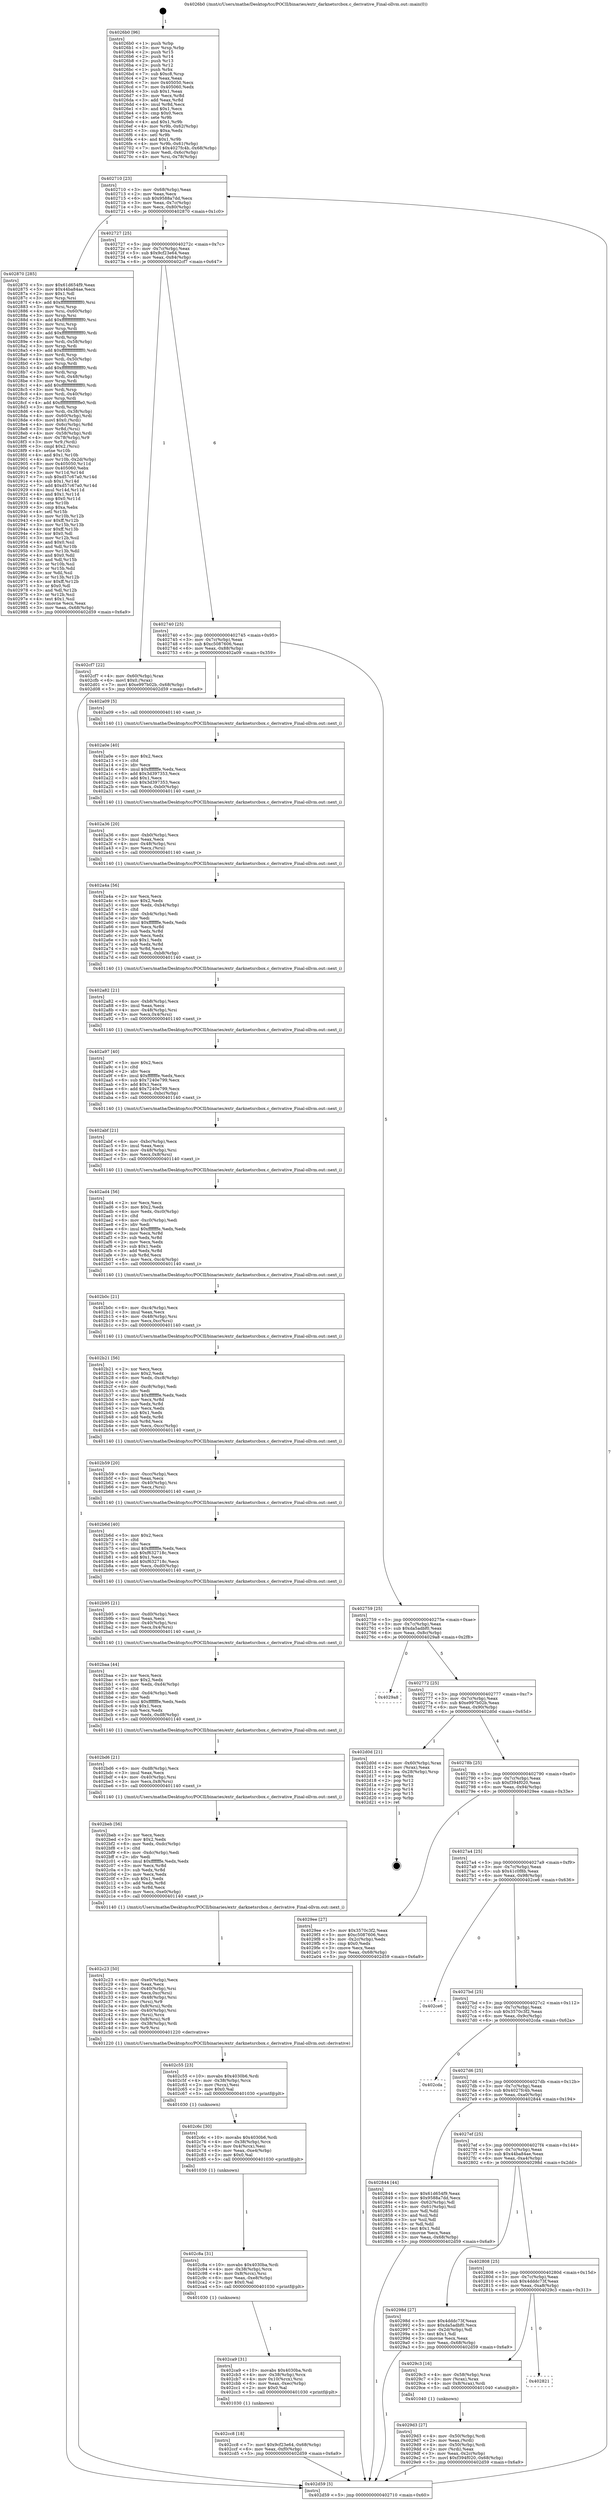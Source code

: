 digraph "0x4026b0" {
  label = "0x4026b0 (/mnt/c/Users/mathe/Desktop/tcc/POCII/binaries/extr_darknetsrcbox.c_derivative_Final-ollvm.out::main(0))"
  labelloc = "t"
  node[shape=record]

  Entry [label="",width=0.3,height=0.3,shape=circle,fillcolor=black,style=filled]
  "0x402710" [label="{
     0x402710 [23]\l
     | [instrs]\l
     &nbsp;&nbsp;0x402710 \<+3\>: mov -0x68(%rbp),%eax\l
     &nbsp;&nbsp;0x402713 \<+2\>: mov %eax,%ecx\l
     &nbsp;&nbsp;0x402715 \<+6\>: sub $0x9588a7dd,%ecx\l
     &nbsp;&nbsp;0x40271b \<+3\>: mov %eax,-0x7c(%rbp)\l
     &nbsp;&nbsp;0x40271e \<+3\>: mov %ecx,-0x80(%rbp)\l
     &nbsp;&nbsp;0x402721 \<+6\>: je 0000000000402870 \<main+0x1c0\>\l
  }"]
  "0x402870" [label="{
     0x402870 [285]\l
     | [instrs]\l
     &nbsp;&nbsp;0x402870 \<+5\>: mov $0x61d654f9,%eax\l
     &nbsp;&nbsp;0x402875 \<+5\>: mov $0x44ba84ae,%ecx\l
     &nbsp;&nbsp;0x40287a \<+2\>: mov $0x1,%dl\l
     &nbsp;&nbsp;0x40287c \<+3\>: mov %rsp,%rsi\l
     &nbsp;&nbsp;0x40287f \<+4\>: add $0xfffffffffffffff0,%rsi\l
     &nbsp;&nbsp;0x402883 \<+3\>: mov %rsi,%rsp\l
     &nbsp;&nbsp;0x402886 \<+4\>: mov %rsi,-0x60(%rbp)\l
     &nbsp;&nbsp;0x40288a \<+3\>: mov %rsp,%rsi\l
     &nbsp;&nbsp;0x40288d \<+4\>: add $0xfffffffffffffff0,%rsi\l
     &nbsp;&nbsp;0x402891 \<+3\>: mov %rsi,%rsp\l
     &nbsp;&nbsp;0x402894 \<+3\>: mov %rsp,%rdi\l
     &nbsp;&nbsp;0x402897 \<+4\>: add $0xfffffffffffffff0,%rdi\l
     &nbsp;&nbsp;0x40289b \<+3\>: mov %rdi,%rsp\l
     &nbsp;&nbsp;0x40289e \<+4\>: mov %rdi,-0x58(%rbp)\l
     &nbsp;&nbsp;0x4028a2 \<+3\>: mov %rsp,%rdi\l
     &nbsp;&nbsp;0x4028a5 \<+4\>: add $0xfffffffffffffff0,%rdi\l
     &nbsp;&nbsp;0x4028a9 \<+3\>: mov %rdi,%rsp\l
     &nbsp;&nbsp;0x4028ac \<+4\>: mov %rdi,-0x50(%rbp)\l
     &nbsp;&nbsp;0x4028b0 \<+3\>: mov %rsp,%rdi\l
     &nbsp;&nbsp;0x4028b3 \<+4\>: add $0xfffffffffffffff0,%rdi\l
     &nbsp;&nbsp;0x4028b7 \<+3\>: mov %rdi,%rsp\l
     &nbsp;&nbsp;0x4028ba \<+4\>: mov %rdi,-0x48(%rbp)\l
     &nbsp;&nbsp;0x4028be \<+3\>: mov %rsp,%rdi\l
     &nbsp;&nbsp;0x4028c1 \<+4\>: add $0xfffffffffffffff0,%rdi\l
     &nbsp;&nbsp;0x4028c5 \<+3\>: mov %rdi,%rsp\l
     &nbsp;&nbsp;0x4028c8 \<+4\>: mov %rdi,-0x40(%rbp)\l
     &nbsp;&nbsp;0x4028cc \<+3\>: mov %rsp,%rdi\l
     &nbsp;&nbsp;0x4028cf \<+4\>: add $0xffffffffffffffe0,%rdi\l
     &nbsp;&nbsp;0x4028d3 \<+3\>: mov %rdi,%rsp\l
     &nbsp;&nbsp;0x4028d6 \<+4\>: mov %rdi,-0x38(%rbp)\l
     &nbsp;&nbsp;0x4028da \<+4\>: mov -0x60(%rbp),%rdi\l
     &nbsp;&nbsp;0x4028de \<+6\>: movl $0x0,(%rdi)\l
     &nbsp;&nbsp;0x4028e4 \<+4\>: mov -0x6c(%rbp),%r8d\l
     &nbsp;&nbsp;0x4028e8 \<+3\>: mov %r8d,(%rsi)\l
     &nbsp;&nbsp;0x4028eb \<+4\>: mov -0x58(%rbp),%rdi\l
     &nbsp;&nbsp;0x4028ef \<+4\>: mov -0x78(%rbp),%r9\l
     &nbsp;&nbsp;0x4028f3 \<+3\>: mov %r9,(%rdi)\l
     &nbsp;&nbsp;0x4028f6 \<+3\>: cmpl $0x2,(%rsi)\l
     &nbsp;&nbsp;0x4028f9 \<+4\>: setne %r10b\l
     &nbsp;&nbsp;0x4028fd \<+4\>: and $0x1,%r10b\l
     &nbsp;&nbsp;0x402901 \<+4\>: mov %r10b,-0x2d(%rbp)\l
     &nbsp;&nbsp;0x402905 \<+8\>: mov 0x405050,%r11d\l
     &nbsp;&nbsp;0x40290d \<+7\>: mov 0x405060,%ebx\l
     &nbsp;&nbsp;0x402914 \<+3\>: mov %r11d,%r14d\l
     &nbsp;&nbsp;0x402917 \<+7\>: sub $0xd57c67a0,%r14d\l
     &nbsp;&nbsp;0x40291e \<+4\>: sub $0x1,%r14d\l
     &nbsp;&nbsp;0x402922 \<+7\>: add $0xd57c67a0,%r14d\l
     &nbsp;&nbsp;0x402929 \<+4\>: imul %r14d,%r11d\l
     &nbsp;&nbsp;0x40292d \<+4\>: and $0x1,%r11d\l
     &nbsp;&nbsp;0x402931 \<+4\>: cmp $0x0,%r11d\l
     &nbsp;&nbsp;0x402935 \<+4\>: sete %r10b\l
     &nbsp;&nbsp;0x402939 \<+3\>: cmp $0xa,%ebx\l
     &nbsp;&nbsp;0x40293c \<+4\>: setl %r15b\l
     &nbsp;&nbsp;0x402940 \<+3\>: mov %r10b,%r12b\l
     &nbsp;&nbsp;0x402943 \<+4\>: xor $0xff,%r12b\l
     &nbsp;&nbsp;0x402947 \<+3\>: mov %r15b,%r13b\l
     &nbsp;&nbsp;0x40294a \<+4\>: xor $0xff,%r13b\l
     &nbsp;&nbsp;0x40294e \<+3\>: xor $0x0,%dl\l
     &nbsp;&nbsp;0x402951 \<+3\>: mov %r12b,%sil\l
     &nbsp;&nbsp;0x402954 \<+4\>: and $0x0,%sil\l
     &nbsp;&nbsp;0x402958 \<+3\>: and %dl,%r10b\l
     &nbsp;&nbsp;0x40295b \<+3\>: mov %r13b,%dil\l
     &nbsp;&nbsp;0x40295e \<+4\>: and $0x0,%dil\l
     &nbsp;&nbsp;0x402962 \<+3\>: and %dl,%r15b\l
     &nbsp;&nbsp;0x402965 \<+3\>: or %r10b,%sil\l
     &nbsp;&nbsp;0x402968 \<+3\>: or %r15b,%dil\l
     &nbsp;&nbsp;0x40296b \<+3\>: xor %dil,%sil\l
     &nbsp;&nbsp;0x40296e \<+3\>: or %r13b,%r12b\l
     &nbsp;&nbsp;0x402971 \<+4\>: xor $0xff,%r12b\l
     &nbsp;&nbsp;0x402975 \<+3\>: or $0x0,%dl\l
     &nbsp;&nbsp;0x402978 \<+3\>: and %dl,%r12b\l
     &nbsp;&nbsp;0x40297b \<+3\>: or %r12b,%sil\l
     &nbsp;&nbsp;0x40297e \<+4\>: test $0x1,%sil\l
     &nbsp;&nbsp;0x402982 \<+3\>: cmovne %ecx,%eax\l
     &nbsp;&nbsp;0x402985 \<+3\>: mov %eax,-0x68(%rbp)\l
     &nbsp;&nbsp;0x402988 \<+5\>: jmp 0000000000402d59 \<main+0x6a9\>\l
  }"]
  "0x402727" [label="{
     0x402727 [25]\l
     | [instrs]\l
     &nbsp;&nbsp;0x402727 \<+5\>: jmp 000000000040272c \<main+0x7c\>\l
     &nbsp;&nbsp;0x40272c \<+3\>: mov -0x7c(%rbp),%eax\l
     &nbsp;&nbsp;0x40272f \<+5\>: sub $0x9cf23e64,%eax\l
     &nbsp;&nbsp;0x402734 \<+6\>: mov %eax,-0x84(%rbp)\l
     &nbsp;&nbsp;0x40273a \<+6\>: je 0000000000402cf7 \<main+0x647\>\l
  }"]
  Exit [label="",width=0.3,height=0.3,shape=circle,fillcolor=black,style=filled,peripheries=2]
  "0x402cf7" [label="{
     0x402cf7 [22]\l
     | [instrs]\l
     &nbsp;&nbsp;0x402cf7 \<+4\>: mov -0x60(%rbp),%rax\l
     &nbsp;&nbsp;0x402cfb \<+6\>: movl $0x0,(%rax)\l
     &nbsp;&nbsp;0x402d01 \<+7\>: movl $0xe997b02b,-0x68(%rbp)\l
     &nbsp;&nbsp;0x402d08 \<+5\>: jmp 0000000000402d59 \<main+0x6a9\>\l
  }"]
  "0x402740" [label="{
     0x402740 [25]\l
     | [instrs]\l
     &nbsp;&nbsp;0x402740 \<+5\>: jmp 0000000000402745 \<main+0x95\>\l
     &nbsp;&nbsp;0x402745 \<+3\>: mov -0x7c(%rbp),%eax\l
     &nbsp;&nbsp;0x402748 \<+5\>: sub $0xc5087606,%eax\l
     &nbsp;&nbsp;0x40274d \<+6\>: mov %eax,-0x88(%rbp)\l
     &nbsp;&nbsp;0x402753 \<+6\>: je 0000000000402a09 \<main+0x359\>\l
  }"]
  "0x402cc8" [label="{
     0x402cc8 [18]\l
     | [instrs]\l
     &nbsp;&nbsp;0x402cc8 \<+7\>: movl $0x9cf23e64,-0x68(%rbp)\l
     &nbsp;&nbsp;0x402ccf \<+6\>: mov %eax,-0xf0(%rbp)\l
     &nbsp;&nbsp;0x402cd5 \<+5\>: jmp 0000000000402d59 \<main+0x6a9\>\l
  }"]
  "0x402a09" [label="{
     0x402a09 [5]\l
     | [instrs]\l
     &nbsp;&nbsp;0x402a09 \<+5\>: call 0000000000401140 \<next_i\>\l
     | [calls]\l
     &nbsp;&nbsp;0x401140 \{1\} (/mnt/c/Users/mathe/Desktop/tcc/POCII/binaries/extr_darknetsrcbox.c_derivative_Final-ollvm.out::next_i)\l
  }"]
  "0x402759" [label="{
     0x402759 [25]\l
     | [instrs]\l
     &nbsp;&nbsp;0x402759 \<+5\>: jmp 000000000040275e \<main+0xae\>\l
     &nbsp;&nbsp;0x40275e \<+3\>: mov -0x7c(%rbp),%eax\l
     &nbsp;&nbsp;0x402761 \<+5\>: sub $0xda5adbf0,%eax\l
     &nbsp;&nbsp;0x402766 \<+6\>: mov %eax,-0x8c(%rbp)\l
     &nbsp;&nbsp;0x40276c \<+6\>: je 00000000004029a8 \<main+0x2f8\>\l
  }"]
  "0x402ca9" [label="{
     0x402ca9 [31]\l
     | [instrs]\l
     &nbsp;&nbsp;0x402ca9 \<+10\>: movabs $0x4030ba,%rdi\l
     &nbsp;&nbsp;0x402cb3 \<+4\>: mov -0x38(%rbp),%rcx\l
     &nbsp;&nbsp;0x402cb7 \<+4\>: mov 0x10(%rcx),%rsi\l
     &nbsp;&nbsp;0x402cbb \<+6\>: mov %eax,-0xec(%rbp)\l
     &nbsp;&nbsp;0x402cc1 \<+2\>: mov $0x0,%al\l
     &nbsp;&nbsp;0x402cc3 \<+5\>: call 0000000000401030 \<printf@plt\>\l
     | [calls]\l
     &nbsp;&nbsp;0x401030 \{1\} (unknown)\l
  }"]
  "0x4029a8" [label="{
     0x4029a8\l
  }", style=dashed]
  "0x402772" [label="{
     0x402772 [25]\l
     | [instrs]\l
     &nbsp;&nbsp;0x402772 \<+5\>: jmp 0000000000402777 \<main+0xc7\>\l
     &nbsp;&nbsp;0x402777 \<+3\>: mov -0x7c(%rbp),%eax\l
     &nbsp;&nbsp;0x40277a \<+5\>: sub $0xe997b02b,%eax\l
     &nbsp;&nbsp;0x40277f \<+6\>: mov %eax,-0x90(%rbp)\l
     &nbsp;&nbsp;0x402785 \<+6\>: je 0000000000402d0d \<main+0x65d\>\l
  }"]
  "0x402c8a" [label="{
     0x402c8a [31]\l
     | [instrs]\l
     &nbsp;&nbsp;0x402c8a \<+10\>: movabs $0x4030ba,%rdi\l
     &nbsp;&nbsp;0x402c94 \<+4\>: mov -0x38(%rbp),%rcx\l
     &nbsp;&nbsp;0x402c98 \<+4\>: mov 0x8(%rcx),%rsi\l
     &nbsp;&nbsp;0x402c9c \<+6\>: mov %eax,-0xe8(%rbp)\l
     &nbsp;&nbsp;0x402ca2 \<+2\>: mov $0x0,%al\l
     &nbsp;&nbsp;0x402ca4 \<+5\>: call 0000000000401030 \<printf@plt\>\l
     | [calls]\l
     &nbsp;&nbsp;0x401030 \{1\} (unknown)\l
  }"]
  "0x402d0d" [label="{
     0x402d0d [21]\l
     | [instrs]\l
     &nbsp;&nbsp;0x402d0d \<+4\>: mov -0x60(%rbp),%rax\l
     &nbsp;&nbsp;0x402d11 \<+2\>: mov (%rax),%eax\l
     &nbsp;&nbsp;0x402d13 \<+4\>: lea -0x28(%rbp),%rsp\l
     &nbsp;&nbsp;0x402d17 \<+1\>: pop %rbx\l
     &nbsp;&nbsp;0x402d18 \<+2\>: pop %r12\l
     &nbsp;&nbsp;0x402d1a \<+2\>: pop %r13\l
     &nbsp;&nbsp;0x402d1c \<+2\>: pop %r14\l
     &nbsp;&nbsp;0x402d1e \<+2\>: pop %r15\l
     &nbsp;&nbsp;0x402d20 \<+1\>: pop %rbp\l
     &nbsp;&nbsp;0x402d21 \<+1\>: ret\l
  }"]
  "0x40278b" [label="{
     0x40278b [25]\l
     | [instrs]\l
     &nbsp;&nbsp;0x40278b \<+5\>: jmp 0000000000402790 \<main+0xe0\>\l
     &nbsp;&nbsp;0x402790 \<+3\>: mov -0x7c(%rbp),%eax\l
     &nbsp;&nbsp;0x402793 \<+5\>: sub $0xf394f020,%eax\l
     &nbsp;&nbsp;0x402798 \<+6\>: mov %eax,-0x94(%rbp)\l
     &nbsp;&nbsp;0x40279e \<+6\>: je 00000000004029ee \<main+0x33e\>\l
  }"]
  "0x402c6c" [label="{
     0x402c6c [30]\l
     | [instrs]\l
     &nbsp;&nbsp;0x402c6c \<+10\>: movabs $0x4030b6,%rdi\l
     &nbsp;&nbsp;0x402c76 \<+4\>: mov -0x38(%rbp),%rcx\l
     &nbsp;&nbsp;0x402c7a \<+3\>: mov 0x4(%rcx),%esi\l
     &nbsp;&nbsp;0x402c7d \<+6\>: mov %eax,-0xe4(%rbp)\l
     &nbsp;&nbsp;0x402c83 \<+2\>: mov $0x0,%al\l
     &nbsp;&nbsp;0x402c85 \<+5\>: call 0000000000401030 \<printf@plt\>\l
     | [calls]\l
     &nbsp;&nbsp;0x401030 \{1\} (unknown)\l
  }"]
  "0x4029ee" [label="{
     0x4029ee [27]\l
     | [instrs]\l
     &nbsp;&nbsp;0x4029ee \<+5\>: mov $0x3570c3f2,%eax\l
     &nbsp;&nbsp;0x4029f3 \<+5\>: mov $0xc5087606,%ecx\l
     &nbsp;&nbsp;0x4029f8 \<+3\>: mov -0x2c(%rbp),%edx\l
     &nbsp;&nbsp;0x4029fb \<+3\>: cmp $0x0,%edx\l
     &nbsp;&nbsp;0x4029fe \<+3\>: cmove %ecx,%eax\l
     &nbsp;&nbsp;0x402a01 \<+3\>: mov %eax,-0x68(%rbp)\l
     &nbsp;&nbsp;0x402a04 \<+5\>: jmp 0000000000402d59 \<main+0x6a9\>\l
  }"]
  "0x4027a4" [label="{
     0x4027a4 [25]\l
     | [instrs]\l
     &nbsp;&nbsp;0x4027a4 \<+5\>: jmp 00000000004027a9 \<main+0xf9\>\l
     &nbsp;&nbsp;0x4027a9 \<+3\>: mov -0x7c(%rbp),%eax\l
     &nbsp;&nbsp;0x4027ac \<+5\>: sub $0x41c0f8b,%eax\l
     &nbsp;&nbsp;0x4027b1 \<+6\>: mov %eax,-0x98(%rbp)\l
     &nbsp;&nbsp;0x4027b7 \<+6\>: je 0000000000402ce6 \<main+0x636\>\l
  }"]
  "0x402c55" [label="{
     0x402c55 [23]\l
     | [instrs]\l
     &nbsp;&nbsp;0x402c55 \<+10\>: movabs $0x4030b6,%rdi\l
     &nbsp;&nbsp;0x402c5f \<+4\>: mov -0x38(%rbp),%rcx\l
     &nbsp;&nbsp;0x402c63 \<+2\>: mov (%rcx),%esi\l
     &nbsp;&nbsp;0x402c65 \<+2\>: mov $0x0,%al\l
     &nbsp;&nbsp;0x402c67 \<+5\>: call 0000000000401030 \<printf@plt\>\l
     | [calls]\l
     &nbsp;&nbsp;0x401030 \{1\} (unknown)\l
  }"]
  "0x402ce6" [label="{
     0x402ce6\l
  }", style=dashed]
  "0x4027bd" [label="{
     0x4027bd [25]\l
     | [instrs]\l
     &nbsp;&nbsp;0x4027bd \<+5\>: jmp 00000000004027c2 \<main+0x112\>\l
     &nbsp;&nbsp;0x4027c2 \<+3\>: mov -0x7c(%rbp),%eax\l
     &nbsp;&nbsp;0x4027c5 \<+5\>: sub $0x3570c3f2,%eax\l
     &nbsp;&nbsp;0x4027ca \<+6\>: mov %eax,-0x9c(%rbp)\l
     &nbsp;&nbsp;0x4027d0 \<+6\>: je 0000000000402cda \<main+0x62a\>\l
  }"]
  "0x402c23" [label="{
     0x402c23 [50]\l
     | [instrs]\l
     &nbsp;&nbsp;0x402c23 \<+6\>: mov -0xe0(%rbp),%ecx\l
     &nbsp;&nbsp;0x402c29 \<+3\>: imul %eax,%ecx\l
     &nbsp;&nbsp;0x402c2c \<+4\>: mov -0x40(%rbp),%rsi\l
     &nbsp;&nbsp;0x402c30 \<+3\>: mov %ecx,0xc(%rsi)\l
     &nbsp;&nbsp;0x402c33 \<+4\>: mov -0x48(%rbp),%rsi\l
     &nbsp;&nbsp;0x402c37 \<+3\>: mov (%rsi),%r9\l
     &nbsp;&nbsp;0x402c3a \<+4\>: mov 0x8(%rsi),%rdx\l
     &nbsp;&nbsp;0x402c3e \<+4\>: mov -0x40(%rbp),%rsi\l
     &nbsp;&nbsp;0x402c42 \<+3\>: mov (%rsi),%rcx\l
     &nbsp;&nbsp;0x402c45 \<+4\>: mov 0x8(%rsi),%r8\l
     &nbsp;&nbsp;0x402c49 \<+4\>: mov -0x38(%rbp),%rdi\l
     &nbsp;&nbsp;0x402c4d \<+3\>: mov %r9,%rsi\l
     &nbsp;&nbsp;0x402c50 \<+5\>: call 0000000000401220 \<derivative\>\l
     | [calls]\l
     &nbsp;&nbsp;0x401220 \{1\} (/mnt/c/Users/mathe/Desktop/tcc/POCII/binaries/extr_darknetsrcbox.c_derivative_Final-ollvm.out::derivative)\l
  }"]
  "0x402cda" [label="{
     0x402cda\l
  }", style=dashed]
  "0x4027d6" [label="{
     0x4027d6 [25]\l
     | [instrs]\l
     &nbsp;&nbsp;0x4027d6 \<+5\>: jmp 00000000004027db \<main+0x12b\>\l
     &nbsp;&nbsp;0x4027db \<+3\>: mov -0x7c(%rbp),%eax\l
     &nbsp;&nbsp;0x4027de \<+5\>: sub $0x4027fc4b,%eax\l
     &nbsp;&nbsp;0x4027e3 \<+6\>: mov %eax,-0xa0(%rbp)\l
     &nbsp;&nbsp;0x4027e9 \<+6\>: je 0000000000402844 \<main+0x194\>\l
  }"]
  "0x402beb" [label="{
     0x402beb [56]\l
     | [instrs]\l
     &nbsp;&nbsp;0x402beb \<+2\>: xor %ecx,%ecx\l
     &nbsp;&nbsp;0x402bed \<+5\>: mov $0x2,%edx\l
     &nbsp;&nbsp;0x402bf2 \<+6\>: mov %edx,-0xdc(%rbp)\l
     &nbsp;&nbsp;0x402bf8 \<+1\>: cltd\l
     &nbsp;&nbsp;0x402bf9 \<+6\>: mov -0xdc(%rbp),%edi\l
     &nbsp;&nbsp;0x402bff \<+2\>: idiv %edi\l
     &nbsp;&nbsp;0x402c01 \<+6\>: imul $0xfffffffe,%edx,%edx\l
     &nbsp;&nbsp;0x402c07 \<+3\>: mov %ecx,%r8d\l
     &nbsp;&nbsp;0x402c0a \<+3\>: sub %edx,%r8d\l
     &nbsp;&nbsp;0x402c0d \<+2\>: mov %ecx,%edx\l
     &nbsp;&nbsp;0x402c0f \<+3\>: sub $0x1,%edx\l
     &nbsp;&nbsp;0x402c12 \<+3\>: add %edx,%r8d\l
     &nbsp;&nbsp;0x402c15 \<+3\>: sub %r8d,%ecx\l
     &nbsp;&nbsp;0x402c18 \<+6\>: mov %ecx,-0xe0(%rbp)\l
     &nbsp;&nbsp;0x402c1e \<+5\>: call 0000000000401140 \<next_i\>\l
     | [calls]\l
     &nbsp;&nbsp;0x401140 \{1\} (/mnt/c/Users/mathe/Desktop/tcc/POCII/binaries/extr_darknetsrcbox.c_derivative_Final-ollvm.out::next_i)\l
  }"]
  "0x402844" [label="{
     0x402844 [44]\l
     | [instrs]\l
     &nbsp;&nbsp;0x402844 \<+5\>: mov $0x61d654f9,%eax\l
     &nbsp;&nbsp;0x402849 \<+5\>: mov $0x9588a7dd,%ecx\l
     &nbsp;&nbsp;0x40284e \<+3\>: mov -0x62(%rbp),%dl\l
     &nbsp;&nbsp;0x402851 \<+4\>: mov -0x61(%rbp),%sil\l
     &nbsp;&nbsp;0x402855 \<+3\>: mov %dl,%dil\l
     &nbsp;&nbsp;0x402858 \<+3\>: and %sil,%dil\l
     &nbsp;&nbsp;0x40285b \<+3\>: xor %sil,%dl\l
     &nbsp;&nbsp;0x40285e \<+3\>: or %dl,%dil\l
     &nbsp;&nbsp;0x402861 \<+4\>: test $0x1,%dil\l
     &nbsp;&nbsp;0x402865 \<+3\>: cmovne %ecx,%eax\l
     &nbsp;&nbsp;0x402868 \<+3\>: mov %eax,-0x68(%rbp)\l
     &nbsp;&nbsp;0x40286b \<+5\>: jmp 0000000000402d59 \<main+0x6a9\>\l
  }"]
  "0x4027ef" [label="{
     0x4027ef [25]\l
     | [instrs]\l
     &nbsp;&nbsp;0x4027ef \<+5\>: jmp 00000000004027f4 \<main+0x144\>\l
     &nbsp;&nbsp;0x4027f4 \<+3\>: mov -0x7c(%rbp),%eax\l
     &nbsp;&nbsp;0x4027f7 \<+5\>: sub $0x44ba84ae,%eax\l
     &nbsp;&nbsp;0x4027fc \<+6\>: mov %eax,-0xa4(%rbp)\l
     &nbsp;&nbsp;0x402802 \<+6\>: je 000000000040298d \<main+0x2dd\>\l
  }"]
  "0x402d59" [label="{
     0x402d59 [5]\l
     | [instrs]\l
     &nbsp;&nbsp;0x402d59 \<+5\>: jmp 0000000000402710 \<main+0x60\>\l
  }"]
  "0x4026b0" [label="{
     0x4026b0 [96]\l
     | [instrs]\l
     &nbsp;&nbsp;0x4026b0 \<+1\>: push %rbp\l
     &nbsp;&nbsp;0x4026b1 \<+3\>: mov %rsp,%rbp\l
     &nbsp;&nbsp;0x4026b4 \<+2\>: push %r15\l
     &nbsp;&nbsp;0x4026b6 \<+2\>: push %r14\l
     &nbsp;&nbsp;0x4026b8 \<+2\>: push %r13\l
     &nbsp;&nbsp;0x4026ba \<+2\>: push %r12\l
     &nbsp;&nbsp;0x4026bc \<+1\>: push %rbx\l
     &nbsp;&nbsp;0x4026bd \<+7\>: sub $0xc8,%rsp\l
     &nbsp;&nbsp;0x4026c4 \<+2\>: xor %eax,%eax\l
     &nbsp;&nbsp;0x4026c6 \<+7\>: mov 0x405050,%ecx\l
     &nbsp;&nbsp;0x4026cd \<+7\>: mov 0x405060,%edx\l
     &nbsp;&nbsp;0x4026d4 \<+3\>: sub $0x1,%eax\l
     &nbsp;&nbsp;0x4026d7 \<+3\>: mov %ecx,%r8d\l
     &nbsp;&nbsp;0x4026da \<+3\>: add %eax,%r8d\l
     &nbsp;&nbsp;0x4026dd \<+4\>: imul %r8d,%ecx\l
     &nbsp;&nbsp;0x4026e1 \<+3\>: and $0x1,%ecx\l
     &nbsp;&nbsp;0x4026e4 \<+3\>: cmp $0x0,%ecx\l
     &nbsp;&nbsp;0x4026e7 \<+4\>: sete %r9b\l
     &nbsp;&nbsp;0x4026eb \<+4\>: and $0x1,%r9b\l
     &nbsp;&nbsp;0x4026ef \<+4\>: mov %r9b,-0x62(%rbp)\l
     &nbsp;&nbsp;0x4026f3 \<+3\>: cmp $0xa,%edx\l
     &nbsp;&nbsp;0x4026f6 \<+4\>: setl %r9b\l
     &nbsp;&nbsp;0x4026fa \<+4\>: and $0x1,%r9b\l
     &nbsp;&nbsp;0x4026fe \<+4\>: mov %r9b,-0x61(%rbp)\l
     &nbsp;&nbsp;0x402702 \<+7\>: movl $0x4027fc4b,-0x68(%rbp)\l
     &nbsp;&nbsp;0x402709 \<+3\>: mov %edi,-0x6c(%rbp)\l
     &nbsp;&nbsp;0x40270c \<+4\>: mov %rsi,-0x78(%rbp)\l
  }"]
  "0x402bd6" [label="{
     0x402bd6 [21]\l
     | [instrs]\l
     &nbsp;&nbsp;0x402bd6 \<+6\>: mov -0xd8(%rbp),%ecx\l
     &nbsp;&nbsp;0x402bdc \<+3\>: imul %eax,%ecx\l
     &nbsp;&nbsp;0x402bdf \<+4\>: mov -0x40(%rbp),%rsi\l
     &nbsp;&nbsp;0x402be3 \<+3\>: mov %ecx,0x8(%rsi)\l
     &nbsp;&nbsp;0x402be6 \<+5\>: call 0000000000401140 \<next_i\>\l
     | [calls]\l
     &nbsp;&nbsp;0x401140 \{1\} (/mnt/c/Users/mathe/Desktop/tcc/POCII/binaries/extr_darknetsrcbox.c_derivative_Final-ollvm.out::next_i)\l
  }"]
  "0x402baa" [label="{
     0x402baa [44]\l
     | [instrs]\l
     &nbsp;&nbsp;0x402baa \<+2\>: xor %ecx,%ecx\l
     &nbsp;&nbsp;0x402bac \<+5\>: mov $0x2,%edx\l
     &nbsp;&nbsp;0x402bb1 \<+6\>: mov %edx,-0xd4(%rbp)\l
     &nbsp;&nbsp;0x402bb7 \<+1\>: cltd\l
     &nbsp;&nbsp;0x402bb8 \<+6\>: mov -0xd4(%rbp),%edi\l
     &nbsp;&nbsp;0x402bbe \<+2\>: idiv %edi\l
     &nbsp;&nbsp;0x402bc0 \<+6\>: imul $0xfffffffe,%edx,%edx\l
     &nbsp;&nbsp;0x402bc6 \<+3\>: sub $0x1,%ecx\l
     &nbsp;&nbsp;0x402bc9 \<+2\>: sub %ecx,%edx\l
     &nbsp;&nbsp;0x402bcb \<+6\>: mov %edx,-0xd8(%rbp)\l
     &nbsp;&nbsp;0x402bd1 \<+5\>: call 0000000000401140 \<next_i\>\l
     | [calls]\l
     &nbsp;&nbsp;0x401140 \{1\} (/mnt/c/Users/mathe/Desktop/tcc/POCII/binaries/extr_darknetsrcbox.c_derivative_Final-ollvm.out::next_i)\l
  }"]
  "0x40298d" [label="{
     0x40298d [27]\l
     | [instrs]\l
     &nbsp;&nbsp;0x40298d \<+5\>: mov $0x4dddc73f,%eax\l
     &nbsp;&nbsp;0x402992 \<+5\>: mov $0xda5adbf0,%ecx\l
     &nbsp;&nbsp;0x402997 \<+3\>: mov -0x2d(%rbp),%dl\l
     &nbsp;&nbsp;0x40299a \<+3\>: test $0x1,%dl\l
     &nbsp;&nbsp;0x40299d \<+3\>: cmovne %ecx,%eax\l
     &nbsp;&nbsp;0x4029a0 \<+3\>: mov %eax,-0x68(%rbp)\l
     &nbsp;&nbsp;0x4029a3 \<+5\>: jmp 0000000000402d59 \<main+0x6a9\>\l
  }"]
  "0x402808" [label="{
     0x402808 [25]\l
     | [instrs]\l
     &nbsp;&nbsp;0x402808 \<+5\>: jmp 000000000040280d \<main+0x15d\>\l
     &nbsp;&nbsp;0x40280d \<+3\>: mov -0x7c(%rbp),%eax\l
     &nbsp;&nbsp;0x402810 \<+5\>: sub $0x4dddc73f,%eax\l
     &nbsp;&nbsp;0x402815 \<+6\>: mov %eax,-0xa8(%rbp)\l
     &nbsp;&nbsp;0x40281b \<+6\>: je 00000000004029c3 \<main+0x313\>\l
  }"]
  "0x402b95" [label="{
     0x402b95 [21]\l
     | [instrs]\l
     &nbsp;&nbsp;0x402b95 \<+6\>: mov -0xd0(%rbp),%ecx\l
     &nbsp;&nbsp;0x402b9b \<+3\>: imul %eax,%ecx\l
     &nbsp;&nbsp;0x402b9e \<+4\>: mov -0x40(%rbp),%rsi\l
     &nbsp;&nbsp;0x402ba2 \<+3\>: mov %ecx,0x4(%rsi)\l
     &nbsp;&nbsp;0x402ba5 \<+5\>: call 0000000000401140 \<next_i\>\l
     | [calls]\l
     &nbsp;&nbsp;0x401140 \{1\} (/mnt/c/Users/mathe/Desktop/tcc/POCII/binaries/extr_darknetsrcbox.c_derivative_Final-ollvm.out::next_i)\l
  }"]
  "0x4029c3" [label="{
     0x4029c3 [16]\l
     | [instrs]\l
     &nbsp;&nbsp;0x4029c3 \<+4\>: mov -0x58(%rbp),%rax\l
     &nbsp;&nbsp;0x4029c7 \<+3\>: mov (%rax),%rax\l
     &nbsp;&nbsp;0x4029ca \<+4\>: mov 0x8(%rax),%rdi\l
     &nbsp;&nbsp;0x4029ce \<+5\>: call 0000000000401040 \<atoi@plt\>\l
     | [calls]\l
     &nbsp;&nbsp;0x401040 \{1\} (unknown)\l
  }"]
  "0x402821" [label="{
     0x402821\l
  }", style=dashed]
  "0x4029d3" [label="{
     0x4029d3 [27]\l
     | [instrs]\l
     &nbsp;&nbsp;0x4029d3 \<+4\>: mov -0x50(%rbp),%rdi\l
     &nbsp;&nbsp;0x4029d7 \<+2\>: mov %eax,(%rdi)\l
     &nbsp;&nbsp;0x4029d9 \<+4\>: mov -0x50(%rbp),%rdi\l
     &nbsp;&nbsp;0x4029dd \<+2\>: mov (%rdi),%eax\l
     &nbsp;&nbsp;0x4029df \<+3\>: mov %eax,-0x2c(%rbp)\l
     &nbsp;&nbsp;0x4029e2 \<+7\>: movl $0xf394f020,-0x68(%rbp)\l
     &nbsp;&nbsp;0x4029e9 \<+5\>: jmp 0000000000402d59 \<main+0x6a9\>\l
  }"]
  "0x402a0e" [label="{
     0x402a0e [40]\l
     | [instrs]\l
     &nbsp;&nbsp;0x402a0e \<+5\>: mov $0x2,%ecx\l
     &nbsp;&nbsp;0x402a13 \<+1\>: cltd\l
     &nbsp;&nbsp;0x402a14 \<+2\>: idiv %ecx\l
     &nbsp;&nbsp;0x402a16 \<+6\>: imul $0xfffffffe,%edx,%ecx\l
     &nbsp;&nbsp;0x402a1c \<+6\>: add $0x3d397353,%ecx\l
     &nbsp;&nbsp;0x402a22 \<+3\>: add $0x1,%ecx\l
     &nbsp;&nbsp;0x402a25 \<+6\>: sub $0x3d397353,%ecx\l
     &nbsp;&nbsp;0x402a2b \<+6\>: mov %ecx,-0xb0(%rbp)\l
     &nbsp;&nbsp;0x402a31 \<+5\>: call 0000000000401140 \<next_i\>\l
     | [calls]\l
     &nbsp;&nbsp;0x401140 \{1\} (/mnt/c/Users/mathe/Desktop/tcc/POCII/binaries/extr_darknetsrcbox.c_derivative_Final-ollvm.out::next_i)\l
  }"]
  "0x402a36" [label="{
     0x402a36 [20]\l
     | [instrs]\l
     &nbsp;&nbsp;0x402a36 \<+6\>: mov -0xb0(%rbp),%ecx\l
     &nbsp;&nbsp;0x402a3c \<+3\>: imul %eax,%ecx\l
     &nbsp;&nbsp;0x402a3f \<+4\>: mov -0x48(%rbp),%rsi\l
     &nbsp;&nbsp;0x402a43 \<+2\>: mov %ecx,(%rsi)\l
     &nbsp;&nbsp;0x402a45 \<+5\>: call 0000000000401140 \<next_i\>\l
     | [calls]\l
     &nbsp;&nbsp;0x401140 \{1\} (/mnt/c/Users/mathe/Desktop/tcc/POCII/binaries/extr_darknetsrcbox.c_derivative_Final-ollvm.out::next_i)\l
  }"]
  "0x402a4a" [label="{
     0x402a4a [56]\l
     | [instrs]\l
     &nbsp;&nbsp;0x402a4a \<+2\>: xor %ecx,%ecx\l
     &nbsp;&nbsp;0x402a4c \<+5\>: mov $0x2,%edx\l
     &nbsp;&nbsp;0x402a51 \<+6\>: mov %edx,-0xb4(%rbp)\l
     &nbsp;&nbsp;0x402a57 \<+1\>: cltd\l
     &nbsp;&nbsp;0x402a58 \<+6\>: mov -0xb4(%rbp),%edi\l
     &nbsp;&nbsp;0x402a5e \<+2\>: idiv %edi\l
     &nbsp;&nbsp;0x402a60 \<+6\>: imul $0xfffffffe,%edx,%edx\l
     &nbsp;&nbsp;0x402a66 \<+3\>: mov %ecx,%r8d\l
     &nbsp;&nbsp;0x402a69 \<+3\>: sub %edx,%r8d\l
     &nbsp;&nbsp;0x402a6c \<+2\>: mov %ecx,%edx\l
     &nbsp;&nbsp;0x402a6e \<+3\>: sub $0x1,%edx\l
     &nbsp;&nbsp;0x402a71 \<+3\>: add %edx,%r8d\l
     &nbsp;&nbsp;0x402a74 \<+3\>: sub %r8d,%ecx\l
     &nbsp;&nbsp;0x402a77 \<+6\>: mov %ecx,-0xb8(%rbp)\l
     &nbsp;&nbsp;0x402a7d \<+5\>: call 0000000000401140 \<next_i\>\l
     | [calls]\l
     &nbsp;&nbsp;0x401140 \{1\} (/mnt/c/Users/mathe/Desktop/tcc/POCII/binaries/extr_darknetsrcbox.c_derivative_Final-ollvm.out::next_i)\l
  }"]
  "0x402a82" [label="{
     0x402a82 [21]\l
     | [instrs]\l
     &nbsp;&nbsp;0x402a82 \<+6\>: mov -0xb8(%rbp),%ecx\l
     &nbsp;&nbsp;0x402a88 \<+3\>: imul %eax,%ecx\l
     &nbsp;&nbsp;0x402a8b \<+4\>: mov -0x48(%rbp),%rsi\l
     &nbsp;&nbsp;0x402a8f \<+3\>: mov %ecx,0x4(%rsi)\l
     &nbsp;&nbsp;0x402a92 \<+5\>: call 0000000000401140 \<next_i\>\l
     | [calls]\l
     &nbsp;&nbsp;0x401140 \{1\} (/mnt/c/Users/mathe/Desktop/tcc/POCII/binaries/extr_darknetsrcbox.c_derivative_Final-ollvm.out::next_i)\l
  }"]
  "0x402a97" [label="{
     0x402a97 [40]\l
     | [instrs]\l
     &nbsp;&nbsp;0x402a97 \<+5\>: mov $0x2,%ecx\l
     &nbsp;&nbsp;0x402a9c \<+1\>: cltd\l
     &nbsp;&nbsp;0x402a9d \<+2\>: idiv %ecx\l
     &nbsp;&nbsp;0x402a9f \<+6\>: imul $0xfffffffe,%edx,%ecx\l
     &nbsp;&nbsp;0x402aa5 \<+6\>: sub $0x7240e799,%ecx\l
     &nbsp;&nbsp;0x402aab \<+3\>: add $0x1,%ecx\l
     &nbsp;&nbsp;0x402aae \<+6\>: add $0x7240e799,%ecx\l
     &nbsp;&nbsp;0x402ab4 \<+6\>: mov %ecx,-0xbc(%rbp)\l
     &nbsp;&nbsp;0x402aba \<+5\>: call 0000000000401140 \<next_i\>\l
     | [calls]\l
     &nbsp;&nbsp;0x401140 \{1\} (/mnt/c/Users/mathe/Desktop/tcc/POCII/binaries/extr_darknetsrcbox.c_derivative_Final-ollvm.out::next_i)\l
  }"]
  "0x402abf" [label="{
     0x402abf [21]\l
     | [instrs]\l
     &nbsp;&nbsp;0x402abf \<+6\>: mov -0xbc(%rbp),%ecx\l
     &nbsp;&nbsp;0x402ac5 \<+3\>: imul %eax,%ecx\l
     &nbsp;&nbsp;0x402ac8 \<+4\>: mov -0x48(%rbp),%rsi\l
     &nbsp;&nbsp;0x402acc \<+3\>: mov %ecx,0x8(%rsi)\l
     &nbsp;&nbsp;0x402acf \<+5\>: call 0000000000401140 \<next_i\>\l
     | [calls]\l
     &nbsp;&nbsp;0x401140 \{1\} (/mnt/c/Users/mathe/Desktop/tcc/POCII/binaries/extr_darknetsrcbox.c_derivative_Final-ollvm.out::next_i)\l
  }"]
  "0x402ad4" [label="{
     0x402ad4 [56]\l
     | [instrs]\l
     &nbsp;&nbsp;0x402ad4 \<+2\>: xor %ecx,%ecx\l
     &nbsp;&nbsp;0x402ad6 \<+5\>: mov $0x2,%edx\l
     &nbsp;&nbsp;0x402adb \<+6\>: mov %edx,-0xc0(%rbp)\l
     &nbsp;&nbsp;0x402ae1 \<+1\>: cltd\l
     &nbsp;&nbsp;0x402ae2 \<+6\>: mov -0xc0(%rbp),%edi\l
     &nbsp;&nbsp;0x402ae8 \<+2\>: idiv %edi\l
     &nbsp;&nbsp;0x402aea \<+6\>: imul $0xfffffffe,%edx,%edx\l
     &nbsp;&nbsp;0x402af0 \<+3\>: mov %ecx,%r8d\l
     &nbsp;&nbsp;0x402af3 \<+3\>: sub %edx,%r8d\l
     &nbsp;&nbsp;0x402af6 \<+2\>: mov %ecx,%edx\l
     &nbsp;&nbsp;0x402af8 \<+3\>: sub $0x1,%edx\l
     &nbsp;&nbsp;0x402afb \<+3\>: add %edx,%r8d\l
     &nbsp;&nbsp;0x402afe \<+3\>: sub %r8d,%ecx\l
     &nbsp;&nbsp;0x402b01 \<+6\>: mov %ecx,-0xc4(%rbp)\l
     &nbsp;&nbsp;0x402b07 \<+5\>: call 0000000000401140 \<next_i\>\l
     | [calls]\l
     &nbsp;&nbsp;0x401140 \{1\} (/mnt/c/Users/mathe/Desktop/tcc/POCII/binaries/extr_darknetsrcbox.c_derivative_Final-ollvm.out::next_i)\l
  }"]
  "0x402b0c" [label="{
     0x402b0c [21]\l
     | [instrs]\l
     &nbsp;&nbsp;0x402b0c \<+6\>: mov -0xc4(%rbp),%ecx\l
     &nbsp;&nbsp;0x402b12 \<+3\>: imul %eax,%ecx\l
     &nbsp;&nbsp;0x402b15 \<+4\>: mov -0x48(%rbp),%rsi\l
     &nbsp;&nbsp;0x402b19 \<+3\>: mov %ecx,0xc(%rsi)\l
     &nbsp;&nbsp;0x402b1c \<+5\>: call 0000000000401140 \<next_i\>\l
     | [calls]\l
     &nbsp;&nbsp;0x401140 \{1\} (/mnt/c/Users/mathe/Desktop/tcc/POCII/binaries/extr_darknetsrcbox.c_derivative_Final-ollvm.out::next_i)\l
  }"]
  "0x402b21" [label="{
     0x402b21 [56]\l
     | [instrs]\l
     &nbsp;&nbsp;0x402b21 \<+2\>: xor %ecx,%ecx\l
     &nbsp;&nbsp;0x402b23 \<+5\>: mov $0x2,%edx\l
     &nbsp;&nbsp;0x402b28 \<+6\>: mov %edx,-0xc8(%rbp)\l
     &nbsp;&nbsp;0x402b2e \<+1\>: cltd\l
     &nbsp;&nbsp;0x402b2f \<+6\>: mov -0xc8(%rbp),%edi\l
     &nbsp;&nbsp;0x402b35 \<+2\>: idiv %edi\l
     &nbsp;&nbsp;0x402b37 \<+6\>: imul $0xfffffffe,%edx,%edx\l
     &nbsp;&nbsp;0x402b3d \<+3\>: mov %ecx,%r8d\l
     &nbsp;&nbsp;0x402b40 \<+3\>: sub %edx,%r8d\l
     &nbsp;&nbsp;0x402b43 \<+2\>: mov %ecx,%edx\l
     &nbsp;&nbsp;0x402b45 \<+3\>: sub $0x1,%edx\l
     &nbsp;&nbsp;0x402b48 \<+3\>: add %edx,%r8d\l
     &nbsp;&nbsp;0x402b4b \<+3\>: sub %r8d,%ecx\l
     &nbsp;&nbsp;0x402b4e \<+6\>: mov %ecx,-0xcc(%rbp)\l
     &nbsp;&nbsp;0x402b54 \<+5\>: call 0000000000401140 \<next_i\>\l
     | [calls]\l
     &nbsp;&nbsp;0x401140 \{1\} (/mnt/c/Users/mathe/Desktop/tcc/POCII/binaries/extr_darknetsrcbox.c_derivative_Final-ollvm.out::next_i)\l
  }"]
  "0x402b59" [label="{
     0x402b59 [20]\l
     | [instrs]\l
     &nbsp;&nbsp;0x402b59 \<+6\>: mov -0xcc(%rbp),%ecx\l
     &nbsp;&nbsp;0x402b5f \<+3\>: imul %eax,%ecx\l
     &nbsp;&nbsp;0x402b62 \<+4\>: mov -0x40(%rbp),%rsi\l
     &nbsp;&nbsp;0x402b66 \<+2\>: mov %ecx,(%rsi)\l
     &nbsp;&nbsp;0x402b68 \<+5\>: call 0000000000401140 \<next_i\>\l
     | [calls]\l
     &nbsp;&nbsp;0x401140 \{1\} (/mnt/c/Users/mathe/Desktop/tcc/POCII/binaries/extr_darknetsrcbox.c_derivative_Final-ollvm.out::next_i)\l
  }"]
  "0x402b6d" [label="{
     0x402b6d [40]\l
     | [instrs]\l
     &nbsp;&nbsp;0x402b6d \<+5\>: mov $0x2,%ecx\l
     &nbsp;&nbsp;0x402b72 \<+1\>: cltd\l
     &nbsp;&nbsp;0x402b73 \<+2\>: idiv %ecx\l
     &nbsp;&nbsp;0x402b75 \<+6\>: imul $0xfffffffe,%edx,%ecx\l
     &nbsp;&nbsp;0x402b7b \<+6\>: sub $0xf632718c,%ecx\l
     &nbsp;&nbsp;0x402b81 \<+3\>: add $0x1,%ecx\l
     &nbsp;&nbsp;0x402b84 \<+6\>: add $0xf632718c,%ecx\l
     &nbsp;&nbsp;0x402b8a \<+6\>: mov %ecx,-0xd0(%rbp)\l
     &nbsp;&nbsp;0x402b90 \<+5\>: call 0000000000401140 \<next_i\>\l
     | [calls]\l
     &nbsp;&nbsp;0x401140 \{1\} (/mnt/c/Users/mathe/Desktop/tcc/POCII/binaries/extr_darknetsrcbox.c_derivative_Final-ollvm.out::next_i)\l
  }"]
  Entry -> "0x4026b0" [label=" 1"]
  "0x402710" -> "0x402870" [label=" 1"]
  "0x402710" -> "0x402727" [label=" 7"]
  "0x402d0d" -> Exit [label=" 1"]
  "0x402727" -> "0x402cf7" [label=" 1"]
  "0x402727" -> "0x402740" [label=" 6"]
  "0x402cf7" -> "0x402d59" [label=" 1"]
  "0x402740" -> "0x402a09" [label=" 1"]
  "0x402740" -> "0x402759" [label=" 5"]
  "0x402cc8" -> "0x402d59" [label=" 1"]
  "0x402759" -> "0x4029a8" [label=" 0"]
  "0x402759" -> "0x402772" [label=" 5"]
  "0x402ca9" -> "0x402cc8" [label=" 1"]
  "0x402772" -> "0x402d0d" [label=" 1"]
  "0x402772" -> "0x40278b" [label=" 4"]
  "0x402c8a" -> "0x402ca9" [label=" 1"]
  "0x40278b" -> "0x4029ee" [label=" 1"]
  "0x40278b" -> "0x4027a4" [label=" 3"]
  "0x402c6c" -> "0x402c8a" [label=" 1"]
  "0x4027a4" -> "0x402ce6" [label=" 0"]
  "0x4027a4" -> "0x4027bd" [label=" 3"]
  "0x402c55" -> "0x402c6c" [label=" 1"]
  "0x4027bd" -> "0x402cda" [label=" 0"]
  "0x4027bd" -> "0x4027d6" [label=" 3"]
  "0x402c23" -> "0x402c55" [label=" 1"]
  "0x4027d6" -> "0x402844" [label=" 1"]
  "0x4027d6" -> "0x4027ef" [label=" 2"]
  "0x402844" -> "0x402d59" [label=" 1"]
  "0x4026b0" -> "0x402710" [label=" 1"]
  "0x402d59" -> "0x402710" [label=" 7"]
  "0x402beb" -> "0x402c23" [label=" 1"]
  "0x402870" -> "0x402d59" [label=" 1"]
  "0x402bd6" -> "0x402beb" [label=" 1"]
  "0x4027ef" -> "0x40298d" [label=" 1"]
  "0x4027ef" -> "0x402808" [label=" 1"]
  "0x40298d" -> "0x402d59" [label=" 1"]
  "0x402baa" -> "0x402bd6" [label=" 1"]
  "0x402808" -> "0x4029c3" [label=" 1"]
  "0x402808" -> "0x402821" [label=" 0"]
  "0x4029c3" -> "0x4029d3" [label=" 1"]
  "0x4029d3" -> "0x402d59" [label=" 1"]
  "0x4029ee" -> "0x402d59" [label=" 1"]
  "0x402a09" -> "0x402a0e" [label=" 1"]
  "0x402a0e" -> "0x402a36" [label=" 1"]
  "0x402a36" -> "0x402a4a" [label=" 1"]
  "0x402a4a" -> "0x402a82" [label=" 1"]
  "0x402a82" -> "0x402a97" [label=" 1"]
  "0x402a97" -> "0x402abf" [label=" 1"]
  "0x402abf" -> "0x402ad4" [label=" 1"]
  "0x402ad4" -> "0x402b0c" [label=" 1"]
  "0x402b0c" -> "0x402b21" [label=" 1"]
  "0x402b21" -> "0x402b59" [label=" 1"]
  "0x402b59" -> "0x402b6d" [label=" 1"]
  "0x402b6d" -> "0x402b95" [label=" 1"]
  "0x402b95" -> "0x402baa" [label=" 1"]
}
